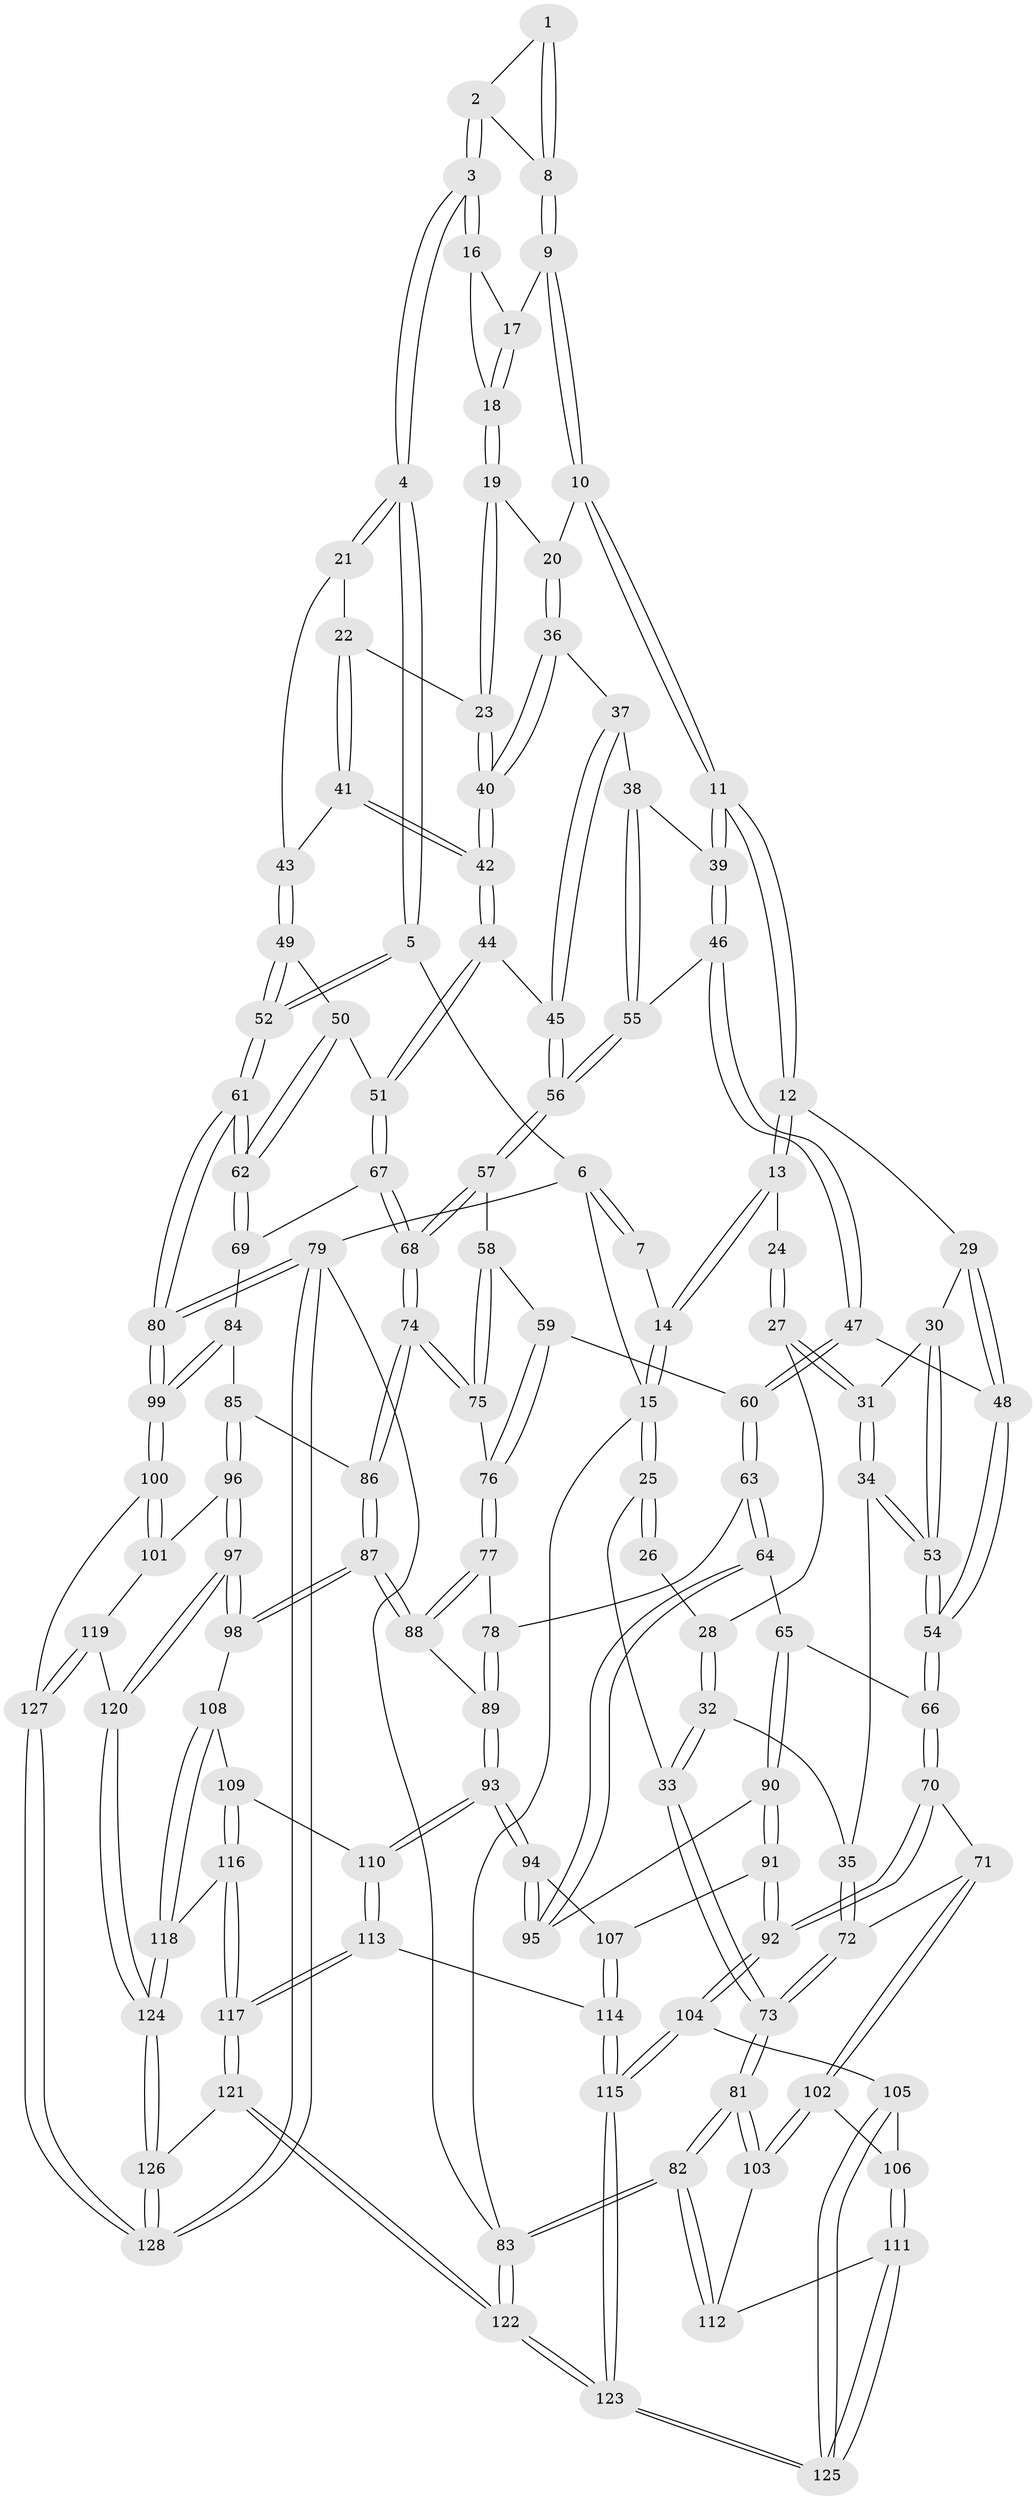 // Generated by graph-tools (version 1.1) at 2025/27/03/15/25 16:27:57]
// undirected, 128 vertices, 317 edges
graph export_dot {
graph [start="1"]
  node [color=gray90,style=filled];
  1 [pos="+0.6538437456318187+0.003725787615848336"];
  2 [pos="+0.8795215917467728+0.03832440173503767"];
  3 [pos="+1+0"];
  4 [pos="+1+0"];
  5 [pos="+1+0"];
  6 [pos="+1+0"];
  7 [pos="+0.566666572435612+0"];
  8 [pos="+0.6831460338123608+0.10044521319606778"];
  9 [pos="+0.681795630400727+0.11168767364256409"];
  10 [pos="+0.656261373443867+0.16096188615499343"];
  11 [pos="+0.5701823981308535+0.21479961887472004"];
  12 [pos="+0.40454425512934894+0.13269605679785237"];
  13 [pos="+0.37246587985217466+0.06934577729043812"];
  14 [pos="+0.39293896143452106+0"];
  15 [pos="+0+0"];
  16 [pos="+0.9073166503360455+0.12123323730495573"];
  17 [pos="+0.7373719113329512+0.13201772863564865"];
  18 [pos="+0.8095701521344858+0.19853243881358087"];
  19 [pos="+0.8033159427669385+0.20847046654289592"];
  20 [pos="+0.7552374869550963+0.24115817371878767"];
  21 [pos="+0.9928179325792906+0.18120819973904745"];
  22 [pos="+0.8949073650973842+0.2559892151676542"];
  23 [pos="+0.8527518072577767+0.27423539509592826"];
  24 [pos="+0.3227492707572325+0.09440970278241194"];
  25 [pos="+0+0"];
  26 [pos="+0.13094012890941087+0.11352102239007289"];
  27 [pos="+0.2003399422821959+0.2279370269694748"];
  28 [pos="+0.13326749124940296+0.23032341193857817"];
  29 [pos="+0.38680376186386023+0.20692096930076284"];
  30 [pos="+0.3093947368955129+0.3007769504449821"];
  31 [pos="+0.21374031795964593+0.260492052120217"];
  32 [pos="+0+0.32983303919857365"];
  33 [pos="+0+0.29376614562039666"];
  34 [pos="+0.18994831295850967+0.39379717649100227"];
  35 [pos="+0.032126991960138344+0.35729410512693877"];
  36 [pos="+0.753859601845212+0.26264476796464575"];
  37 [pos="+0.7390038911422705+0.28327172054084376"];
  38 [pos="+0.6230173170777795+0.2935109141258446"];
  39 [pos="+0.5712982963210222+0.21968066379826814"];
  40 [pos="+0.8308512379195899+0.31324489550862894"];
  41 [pos="+0.8890717866726463+0.33319435893128563"];
  42 [pos="+0.8385407941801786+0.35244905933254733"];
  43 [pos="+0.9236252578979373+0.3320164237390631"];
  44 [pos="+0.8197400899290375+0.40549518602405604"];
  45 [pos="+0.7375318554431913+0.3912976104768661"];
  46 [pos="+0.49944226179449097+0.3715322040390271"];
  47 [pos="+0.47421042431832866+0.398093936629321"];
  48 [pos="+0.44345384530140325+0.3902115092017051"];
  49 [pos="+0.9423625316141628+0.3611406627405161"];
  50 [pos="+0.8806839742138451+0.41069543260225194"];
  51 [pos="+0.8271625196703507+0.41577951467499474"];
  52 [pos="+1+0.4703213414029234"];
  53 [pos="+0.26525494300226726+0.4395282013861128"];
  54 [pos="+0.28151374357219844+0.46640715690065965"];
  55 [pos="+0.6367955781503815+0.3620838221232022"];
  56 [pos="+0.6666185895850834+0.4171182572987736"];
  57 [pos="+0.6657181526764089+0.41910653075381077"];
  58 [pos="+0.6413171706830142+0.4384710272761805"];
  59 [pos="+0.5302687594731659+0.45540326440064977"];
  60 [pos="+0.5118599259092783+0.45214621742775724"];
  61 [pos="+1+0.5019956901474444"];
  62 [pos="+1+0.503216181552308"];
  63 [pos="+0.4469744394959312+0.5980205844306284"];
  64 [pos="+0.43601138607517337+0.5993937779663349"];
  65 [pos="+0.42941585769336915+0.5981123331822777"];
  66 [pos="+0.2815433643829594+0.5249043609619091"];
  67 [pos="+0.8406498539010474+0.5189113858867853"];
  68 [pos="+0.7556819634942342+0.5677072287879082"];
  69 [pos="+0.8906366516721521+0.5421811563281822"];
  70 [pos="+0.21187571942620395+0.6021811263964416"];
  71 [pos="+0.16810460021256812+0.6161302236434247"];
  72 [pos="+0.0914728599301958+0.5470936141640326"];
  73 [pos="+0+0.5759427366348687"];
  74 [pos="+0.7343885396053669+0.6041250215151546"];
  75 [pos="+0.6222550895896899+0.5584998135857155"];
  76 [pos="+0.5913043347199761+0.5715856518422624"];
  77 [pos="+0.5581749375689441+0.6051838888990243"];
  78 [pos="+0.4542513617813029+0.6012021131428638"];
  79 [pos="+1+1"];
  80 [pos="+1+0.8598142302133417"];
  81 [pos="+0+0.7780251434187723"];
  82 [pos="+0+1"];
  83 [pos="+0+1"];
  84 [pos="+0.8851632217282829+0.6651356779631477"];
  85 [pos="+0.8262372252479951+0.6674171508915777"];
  86 [pos="+0.7344718422481166+0.6103018237962149"];
  87 [pos="+0.6805619579104203+0.7153820409355708"];
  88 [pos="+0.6002631558410284+0.674921195176462"];
  89 [pos="+0.5172024303510938+0.7333750311955571"];
  90 [pos="+0.3445438792134959+0.7172876730036013"];
  91 [pos="+0.3097826761201187+0.7382739792667796"];
  92 [pos="+0.29699175360598445+0.7424959069043987"];
  93 [pos="+0.5141569218740509+0.7505521469936851"];
  94 [pos="+0.42662355868005386+0.7394772236024326"];
  95 [pos="+0.4238828393886487+0.732081706174624"];
  96 [pos="+0.7916904978808572+0.7716080698847196"];
  97 [pos="+0.691986443833792+0.7746743772680449"];
  98 [pos="+0.689983634797761+0.7715567907761278"];
  99 [pos="+1+0.8170816228343705"];
  100 [pos="+0.982061432169754+0.8240756692042004"];
  101 [pos="+0.8573913419290222+0.7971245367389919"];
  102 [pos="+0.1155880705464828+0.6780436664774513"];
  103 [pos="+0.024785864165224797+0.7107710274169144"];
  104 [pos="+0.29162017949462726+0.7742902595107769"];
  105 [pos="+0.2358751775789023+0.8227672982091283"];
  106 [pos="+0.1262260540375455+0.700819592599401"];
  107 [pos="+0.41402352626712685+0.7693926533861059"];
  108 [pos="+0.5760811151883278+0.7813438431245057"];
  109 [pos="+0.5230324857547444+0.7760714285831024"];
  110 [pos="+0.5223826181212545+0.7756953209950765"];
  111 [pos="+0.13926880333586375+0.8540366578992683"];
  112 [pos="+0.13818089475631598+0.8543617010437148"];
  113 [pos="+0.4570096804446635+0.8302314582286976"];
  114 [pos="+0.4146598786022264+0.8242829210438397"];
  115 [pos="+0.37864121918355353+0.8457595402532969"];
  116 [pos="+0.5438609477416878+0.8514208098354469"];
  117 [pos="+0.48801076771114+0.8850924609519096"];
  118 [pos="+0.5741038584035154+0.8674858118839802"];
  119 [pos="+0.7713752071507775+0.8815762143038057"];
  120 [pos="+0.6861209420051849+0.8475651177388186"];
  121 [pos="+0.49139862983632493+1"];
  122 [pos="+0.3268976678250405+1"];
  123 [pos="+0.3162664773908929+1"];
  124 [pos="+0.6441015565165257+0.9272426985285066"];
  125 [pos="+0.21693267659145463+0.8673782257102558"];
  126 [pos="+0.6007866901417973+1"];
  127 [pos="+0.8244542215282411+0.9261484906689751"];
  128 [pos="+0.7081122904750468+1"];
  1 -- 2;
  1 -- 8;
  1 -- 8;
  2 -- 3;
  2 -- 3;
  2 -- 8;
  3 -- 4;
  3 -- 4;
  3 -- 16;
  3 -- 16;
  4 -- 5;
  4 -- 5;
  4 -- 21;
  4 -- 21;
  5 -- 6;
  5 -- 52;
  5 -- 52;
  6 -- 7;
  6 -- 7;
  6 -- 15;
  6 -- 79;
  7 -- 14;
  8 -- 9;
  8 -- 9;
  9 -- 10;
  9 -- 10;
  9 -- 17;
  10 -- 11;
  10 -- 11;
  10 -- 20;
  11 -- 12;
  11 -- 12;
  11 -- 39;
  11 -- 39;
  12 -- 13;
  12 -- 13;
  12 -- 29;
  13 -- 14;
  13 -- 14;
  13 -- 24;
  14 -- 15;
  14 -- 15;
  15 -- 25;
  15 -- 25;
  15 -- 83;
  16 -- 17;
  16 -- 18;
  17 -- 18;
  17 -- 18;
  18 -- 19;
  18 -- 19;
  19 -- 20;
  19 -- 23;
  19 -- 23;
  20 -- 36;
  20 -- 36;
  21 -- 22;
  21 -- 43;
  22 -- 23;
  22 -- 41;
  22 -- 41;
  23 -- 40;
  23 -- 40;
  24 -- 27;
  24 -- 27;
  25 -- 26;
  25 -- 26;
  25 -- 33;
  26 -- 28;
  27 -- 28;
  27 -- 31;
  27 -- 31;
  28 -- 32;
  28 -- 32;
  29 -- 30;
  29 -- 48;
  29 -- 48;
  30 -- 31;
  30 -- 53;
  30 -- 53;
  31 -- 34;
  31 -- 34;
  32 -- 33;
  32 -- 33;
  32 -- 35;
  33 -- 73;
  33 -- 73;
  34 -- 35;
  34 -- 53;
  34 -- 53;
  35 -- 72;
  35 -- 72;
  36 -- 37;
  36 -- 40;
  36 -- 40;
  37 -- 38;
  37 -- 45;
  37 -- 45;
  38 -- 39;
  38 -- 55;
  38 -- 55;
  39 -- 46;
  39 -- 46;
  40 -- 42;
  40 -- 42;
  41 -- 42;
  41 -- 42;
  41 -- 43;
  42 -- 44;
  42 -- 44;
  43 -- 49;
  43 -- 49;
  44 -- 45;
  44 -- 51;
  44 -- 51;
  45 -- 56;
  45 -- 56;
  46 -- 47;
  46 -- 47;
  46 -- 55;
  47 -- 48;
  47 -- 60;
  47 -- 60;
  48 -- 54;
  48 -- 54;
  49 -- 50;
  49 -- 52;
  49 -- 52;
  50 -- 51;
  50 -- 62;
  50 -- 62;
  51 -- 67;
  51 -- 67;
  52 -- 61;
  52 -- 61;
  53 -- 54;
  53 -- 54;
  54 -- 66;
  54 -- 66;
  55 -- 56;
  55 -- 56;
  56 -- 57;
  56 -- 57;
  57 -- 58;
  57 -- 68;
  57 -- 68;
  58 -- 59;
  58 -- 75;
  58 -- 75;
  59 -- 60;
  59 -- 76;
  59 -- 76;
  60 -- 63;
  60 -- 63;
  61 -- 62;
  61 -- 62;
  61 -- 80;
  61 -- 80;
  62 -- 69;
  62 -- 69;
  63 -- 64;
  63 -- 64;
  63 -- 78;
  64 -- 65;
  64 -- 95;
  64 -- 95;
  65 -- 66;
  65 -- 90;
  65 -- 90;
  66 -- 70;
  66 -- 70;
  67 -- 68;
  67 -- 68;
  67 -- 69;
  68 -- 74;
  68 -- 74;
  69 -- 84;
  70 -- 71;
  70 -- 92;
  70 -- 92;
  71 -- 72;
  71 -- 102;
  71 -- 102;
  72 -- 73;
  72 -- 73;
  73 -- 81;
  73 -- 81;
  74 -- 75;
  74 -- 75;
  74 -- 86;
  74 -- 86;
  75 -- 76;
  76 -- 77;
  76 -- 77;
  77 -- 78;
  77 -- 88;
  77 -- 88;
  78 -- 89;
  78 -- 89;
  79 -- 80;
  79 -- 80;
  79 -- 128;
  79 -- 128;
  79 -- 83;
  80 -- 99;
  80 -- 99;
  81 -- 82;
  81 -- 82;
  81 -- 103;
  81 -- 103;
  82 -- 83;
  82 -- 83;
  82 -- 112;
  82 -- 112;
  83 -- 122;
  83 -- 122;
  84 -- 85;
  84 -- 99;
  84 -- 99;
  85 -- 86;
  85 -- 96;
  85 -- 96;
  86 -- 87;
  86 -- 87;
  87 -- 88;
  87 -- 88;
  87 -- 98;
  87 -- 98;
  88 -- 89;
  89 -- 93;
  89 -- 93;
  90 -- 91;
  90 -- 91;
  90 -- 95;
  91 -- 92;
  91 -- 92;
  91 -- 107;
  92 -- 104;
  92 -- 104;
  93 -- 94;
  93 -- 94;
  93 -- 110;
  93 -- 110;
  94 -- 95;
  94 -- 95;
  94 -- 107;
  96 -- 97;
  96 -- 97;
  96 -- 101;
  97 -- 98;
  97 -- 98;
  97 -- 120;
  97 -- 120;
  98 -- 108;
  99 -- 100;
  99 -- 100;
  100 -- 101;
  100 -- 101;
  100 -- 127;
  101 -- 119;
  102 -- 103;
  102 -- 103;
  102 -- 106;
  103 -- 112;
  104 -- 105;
  104 -- 115;
  104 -- 115;
  105 -- 106;
  105 -- 125;
  105 -- 125;
  106 -- 111;
  106 -- 111;
  107 -- 114;
  107 -- 114;
  108 -- 109;
  108 -- 118;
  108 -- 118;
  109 -- 110;
  109 -- 116;
  109 -- 116;
  110 -- 113;
  110 -- 113;
  111 -- 112;
  111 -- 125;
  111 -- 125;
  113 -- 114;
  113 -- 117;
  113 -- 117;
  114 -- 115;
  114 -- 115;
  115 -- 123;
  115 -- 123;
  116 -- 117;
  116 -- 117;
  116 -- 118;
  117 -- 121;
  117 -- 121;
  118 -- 124;
  118 -- 124;
  119 -- 120;
  119 -- 127;
  119 -- 127;
  120 -- 124;
  120 -- 124;
  121 -- 122;
  121 -- 122;
  121 -- 126;
  122 -- 123;
  122 -- 123;
  123 -- 125;
  123 -- 125;
  124 -- 126;
  124 -- 126;
  126 -- 128;
  126 -- 128;
  127 -- 128;
  127 -- 128;
}
